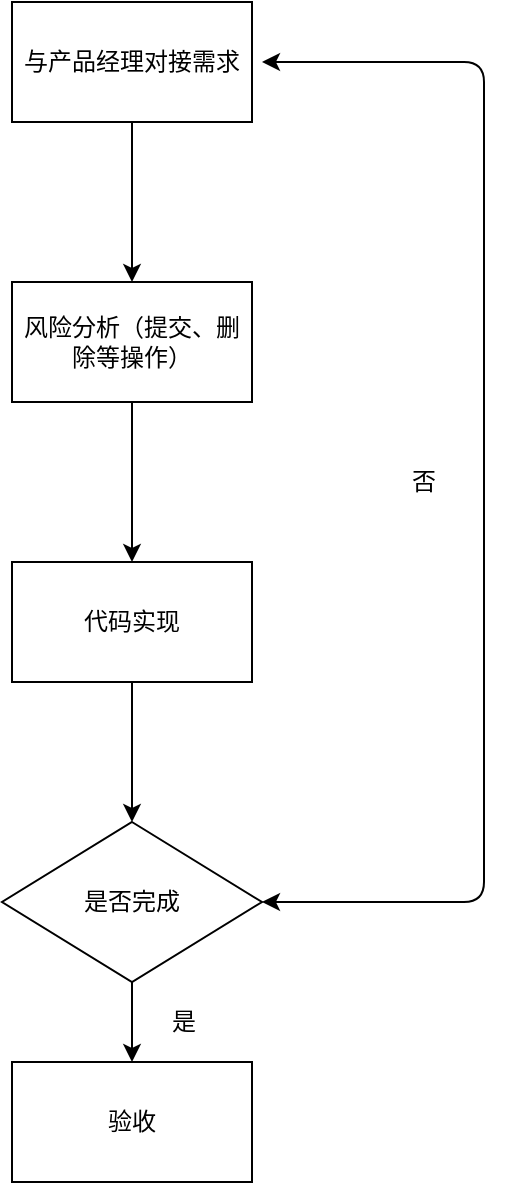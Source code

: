 <mxfile version="14.2.4" type="github"><diagram id="lqwGBJK0Wwcsl-i4qLZv" name="Page-1"><mxGraphModel dx="1185" dy="614" grid="1" gridSize="10" guides="1" tooltips="1" connect="1" arrows="1" fold="1" page="1" pageScale="1" pageWidth="827" pageHeight="1169" math="0" shadow="0"><root><mxCell id="0"/><mxCell id="1" parent="0"/><mxCell id="EGolcfMxuHXT2ZExjzZu-34" value="" style="edgeStyle=orthogonalEdgeStyle;rounded=0;orthogonalLoop=1;jettySize=auto;html=1;" edge="1" parent="1" source="EGolcfMxuHXT2ZExjzZu-32" target="EGolcfMxuHXT2ZExjzZu-33"><mxGeometry relative="1" as="geometry"/></mxCell><mxCell id="EGolcfMxuHXT2ZExjzZu-32" value="与产品经理对接需求" style="rounded=0;whiteSpace=wrap;html=1;" vertex="1" parent="1"><mxGeometry x="354" y="160" width="120" height="60" as="geometry"/></mxCell><mxCell id="EGolcfMxuHXT2ZExjzZu-36" value="" style="edgeStyle=orthogonalEdgeStyle;rounded=0;orthogonalLoop=1;jettySize=auto;html=1;" edge="1" parent="1" source="EGolcfMxuHXT2ZExjzZu-33" target="EGolcfMxuHXT2ZExjzZu-35"><mxGeometry relative="1" as="geometry"/></mxCell><mxCell id="EGolcfMxuHXT2ZExjzZu-33" value="风险分析（提交、删除等操作）" style="rounded=0;whiteSpace=wrap;html=1;" vertex="1" parent="1"><mxGeometry x="354" y="300" width="120" height="60" as="geometry"/></mxCell><mxCell id="EGolcfMxuHXT2ZExjzZu-40" value="" style="edgeStyle=orthogonalEdgeStyle;rounded=0;orthogonalLoop=1;jettySize=auto;html=1;" edge="1" parent="1" source="EGolcfMxuHXT2ZExjzZu-35" target="EGolcfMxuHXT2ZExjzZu-39"><mxGeometry relative="1" as="geometry"/></mxCell><mxCell id="EGolcfMxuHXT2ZExjzZu-35" value="代码实现" style="rounded=0;whiteSpace=wrap;html=1;" vertex="1" parent="1"><mxGeometry x="354" y="440" width="120" height="60" as="geometry"/></mxCell><mxCell id="EGolcfMxuHXT2ZExjzZu-37" value="验收" style="rounded=0;whiteSpace=wrap;html=1;" vertex="1" parent="1"><mxGeometry x="354" y="690" width="120" height="60" as="geometry"/></mxCell><mxCell id="EGolcfMxuHXT2ZExjzZu-44" value="" style="edgeStyle=orthogonalEdgeStyle;rounded=0;orthogonalLoop=1;jettySize=auto;html=1;" edge="1" parent="1" source="EGolcfMxuHXT2ZExjzZu-39" target="EGolcfMxuHXT2ZExjzZu-37"><mxGeometry relative="1" as="geometry"/></mxCell><mxCell id="EGolcfMxuHXT2ZExjzZu-39" value="是否完成" style="rhombus;whiteSpace=wrap;html=1;rounded=0;" vertex="1" parent="1"><mxGeometry x="349" y="570" width="130" height="80" as="geometry"/></mxCell><mxCell id="EGolcfMxuHXT2ZExjzZu-41" value="" style="endArrow=classic;startArrow=classic;html=1;" edge="1" parent="1"><mxGeometry width="50" height="50" relative="1" as="geometry"><mxPoint x="479" y="610" as="sourcePoint"/><mxPoint x="479" y="190" as="targetPoint"/><Array as="points"><mxPoint x="590" y="610"/><mxPoint x="590" y="190"/></Array></mxGeometry></mxCell><mxCell id="EGolcfMxuHXT2ZExjzZu-43" value="否" style="text;html=1;strokeColor=none;fillColor=none;align=center;verticalAlign=middle;whiteSpace=wrap;rounded=0;" vertex="1" parent="1"><mxGeometry x="540" y="390" width="40" height="20" as="geometry"/></mxCell><mxCell id="EGolcfMxuHXT2ZExjzZu-45" value="是" style="text;html=1;strokeColor=none;fillColor=none;align=center;verticalAlign=middle;whiteSpace=wrap;rounded=0;" vertex="1" parent="1"><mxGeometry x="420" y="660" width="40" height="20" as="geometry"/></mxCell></root></mxGraphModel></diagram></mxfile>